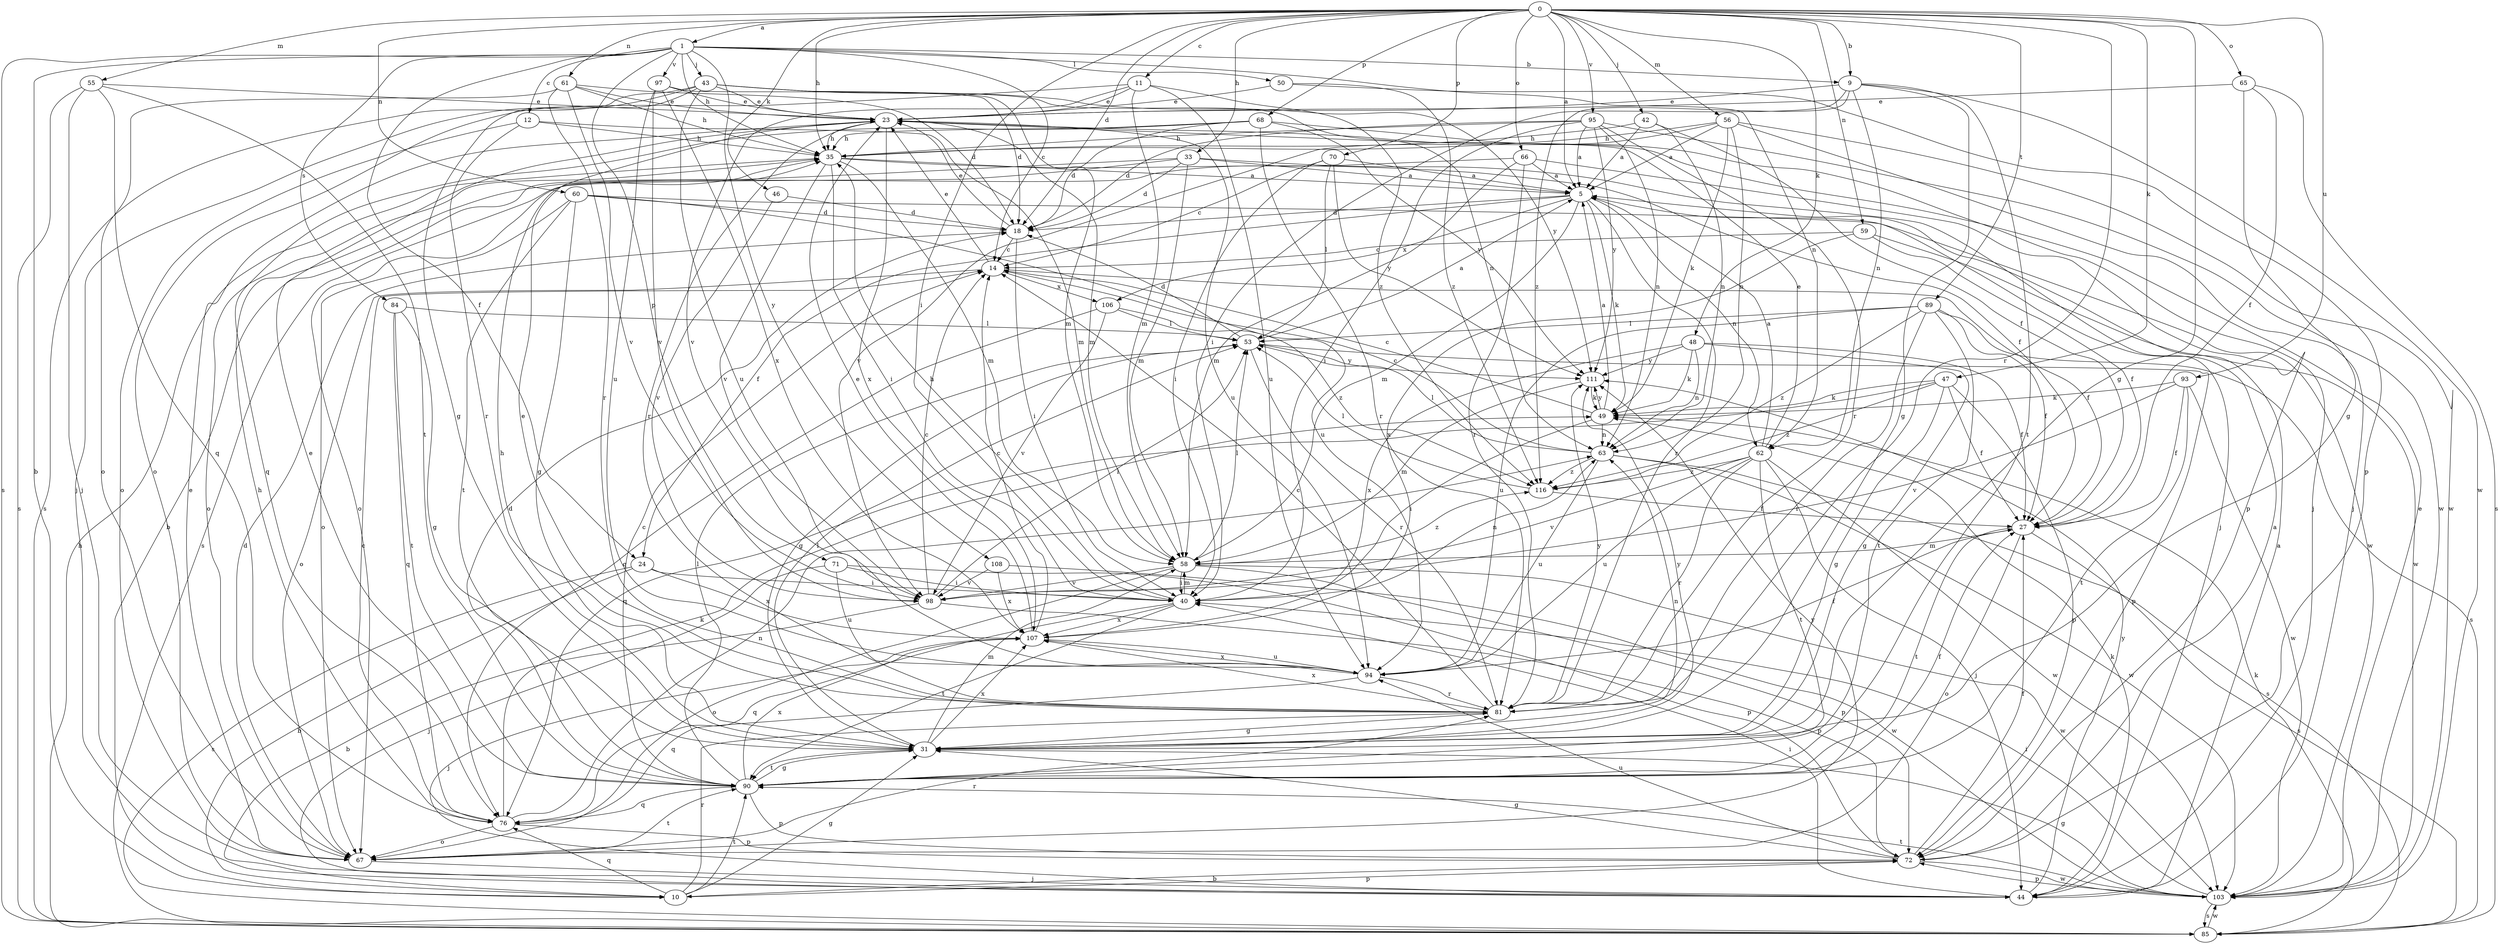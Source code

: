 strict digraph  {
0;
1;
5;
9;
10;
11;
12;
14;
18;
23;
24;
27;
31;
33;
35;
40;
42;
43;
44;
46;
47;
48;
49;
50;
53;
55;
56;
58;
59;
60;
61;
62;
63;
65;
66;
67;
68;
70;
71;
72;
76;
81;
84;
85;
89;
90;
93;
94;
95;
97;
98;
103;
106;
107;
108;
111;
116;
0 -> 1  [label=a];
0 -> 5  [label=a];
0 -> 9  [label=b];
0 -> 11  [label=c];
0 -> 18  [label=d];
0 -> 31  [label=g];
0 -> 33  [label=h];
0 -> 35  [label=h];
0 -> 40  [label=i];
0 -> 42  [label=j];
0 -> 46  [label=k];
0 -> 47  [label=k];
0 -> 48  [label=k];
0 -> 55  [label=m];
0 -> 56  [label=m];
0 -> 59  [label=n];
0 -> 60  [label=n];
0 -> 61  [label=n];
0 -> 65  [label=o];
0 -> 66  [label=o];
0 -> 68  [label=p];
0 -> 70  [label=p];
0 -> 81  [label=r];
0 -> 89  [label=t];
0 -> 93  [label=u];
0 -> 95  [label=v];
1 -> 9  [label=b];
1 -> 10  [label=b];
1 -> 12  [label=c];
1 -> 14  [label=c];
1 -> 24  [label=f];
1 -> 35  [label=h];
1 -> 43  [label=j];
1 -> 50  [label=l];
1 -> 62  [label=n];
1 -> 71  [label=p];
1 -> 84  [label=s];
1 -> 85  [label=s];
1 -> 97  [label=v];
1 -> 108  [label=y];
5 -> 18  [label=d];
5 -> 24  [label=f];
5 -> 49  [label=k];
5 -> 58  [label=m];
5 -> 62  [label=n];
5 -> 81  [label=r];
5 -> 106  [label=x];
9 -> 23  [label=e];
9 -> 31  [label=g];
9 -> 40  [label=i];
9 -> 62  [label=n];
9 -> 90  [label=t];
9 -> 103  [label=w];
9 -> 116  [label=z];
10 -> 31  [label=g];
10 -> 72  [label=p];
10 -> 76  [label=q];
10 -> 81  [label=r];
10 -> 90  [label=t];
11 -> 23  [label=e];
11 -> 58  [label=m];
11 -> 67  [label=o];
11 -> 94  [label=u];
11 -> 98  [label=v];
11 -> 116  [label=z];
12 -> 35  [label=h];
12 -> 58  [label=m];
12 -> 67  [label=o];
12 -> 81  [label=r];
14 -> 23  [label=e];
14 -> 27  [label=f];
14 -> 67  [label=o];
14 -> 106  [label=x];
18 -> 14  [label=c];
18 -> 23  [label=e];
18 -> 40  [label=i];
23 -> 35  [label=h];
23 -> 58  [label=m];
23 -> 81  [label=r];
23 -> 94  [label=u];
23 -> 107  [label=x];
24 -> 10  [label=b];
24 -> 40  [label=i];
24 -> 85  [label=s];
24 -> 107  [label=x];
27 -> 58  [label=m];
27 -> 67  [label=o];
27 -> 85  [label=s];
27 -> 90  [label=t];
31 -> 35  [label=h];
31 -> 53  [label=l];
31 -> 58  [label=m];
31 -> 63  [label=n];
31 -> 90  [label=t];
31 -> 107  [label=x];
31 -> 111  [label=y];
33 -> 5  [label=a];
33 -> 10  [label=b];
33 -> 18  [label=d];
33 -> 44  [label=j];
33 -> 58  [label=m];
33 -> 67  [label=o];
35 -> 5  [label=a];
35 -> 27  [label=f];
35 -> 40  [label=i];
35 -> 58  [label=m];
35 -> 67  [label=o];
35 -> 98  [label=v];
40 -> 35  [label=h];
40 -> 58  [label=m];
40 -> 63  [label=n];
40 -> 76  [label=q];
40 -> 90  [label=t];
40 -> 107  [label=x];
42 -> 5  [label=a];
42 -> 27  [label=f];
42 -> 35  [label=h];
42 -> 63  [label=n];
43 -> 23  [label=e];
43 -> 31  [label=g];
43 -> 44  [label=j];
43 -> 58  [label=m];
43 -> 63  [label=n];
43 -> 85  [label=s];
43 -> 94  [label=u];
43 -> 111  [label=y];
44 -> 5  [label=a];
44 -> 40  [label=i];
44 -> 49  [label=k];
44 -> 111  [label=y];
46 -> 18  [label=d];
46 -> 98  [label=v];
47 -> 27  [label=f];
47 -> 31  [label=g];
47 -> 49  [label=k];
47 -> 72  [label=p];
47 -> 76  [label=q];
47 -> 116  [label=z];
48 -> 27  [label=f];
48 -> 31  [label=g];
48 -> 49  [label=k];
48 -> 63  [label=n];
48 -> 107  [label=x];
48 -> 111  [label=y];
49 -> 5  [label=a];
49 -> 14  [label=c];
49 -> 40  [label=i];
49 -> 63  [label=n];
49 -> 111  [label=y];
50 -> 23  [label=e];
50 -> 72  [label=p];
50 -> 116  [label=z];
53 -> 5  [label=a];
53 -> 18  [label=d];
53 -> 31  [label=g];
53 -> 72  [label=p];
53 -> 81  [label=r];
53 -> 111  [label=y];
55 -> 23  [label=e];
55 -> 44  [label=j];
55 -> 76  [label=q];
55 -> 85  [label=s];
55 -> 90  [label=t];
56 -> 5  [label=a];
56 -> 35  [label=h];
56 -> 44  [label=j];
56 -> 49  [label=k];
56 -> 63  [label=n];
56 -> 98  [label=v];
56 -> 103  [label=w];
58 -> 40  [label=i];
58 -> 53  [label=l];
58 -> 67  [label=o];
58 -> 72  [label=p];
58 -> 98  [label=v];
58 -> 103  [label=w];
58 -> 116  [label=z];
59 -> 14  [label=c];
59 -> 27  [label=f];
59 -> 103  [label=w];
59 -> 107  [label=x];
60 -> 18  [label=d];
60 -> 31  [label=g];
60 -> 67  [label=o];
60 -> 90  [label=t];
60 -> 94  [label=u];
60 -> 103  [label=w];
61 -> 18  [label=d];
61 -> 23  [label=e];
61 -> 35  [label=h];
61 -> 67  [label=o];
61 -> 81  [label=r];
61 -> 98  [label=v];
62 -> 5  [label=a];
62 -> 23  [label=e];
62 -> 44  [label=j];
62 -> 81  [label=r];
62 -> 90  [label=t];
62 -> 94  [label=u];
62 -> 98  [label=v];
62 -> 103  [label=w];
62 -> 116  [label=z];
63 -> 14  [label=c];
63 -> 53  [label=l];
63 -> 85  [label=s];
63 -> 94  [label=u];
63 -> 103  [label=w];
63 -> 116  [label=z];
65 -> 23  [label=e];
65 -> 27  [label=f];
65 -> 31  [label=g];
65 -> 85  [label=s];
66 -> 5  [label=a];
66 -> 58  [label=m];
66 -> 72  [label=p];
66 -> 81  [label=r];
66 -> 85  [label=s];
67 -> 18  [label=d];
67 -> 23  [label=e];
67 -> 44  [label=j];
67 -> 81  [label=r];
67 -> 90  [label=t];
67 -> 111  [label=y];
68 -> 18  [label=d];
68 -> 35  [label=h];
68 -> 44  [label=j];
68 -> 76  [label=q];
68 -> 81  [label=r];
68 -> 111  [label=y];
70 -> 5  [label=a];
70 -> 14  [label=c];
70 -> 40  [label=i];
70 -> 53  [label=l];
70 -> 111  [label=y];
71 -> 40  [label=i];
71 -> 44  [label=j];
71 -> 72  [label=p];
71 -> 94  [label=u];
72 -> 5  [label=a];
72 -> 10  [label=b];
72 -> 27  [label=f];
72 -> 31  [label=g];
72 -> 94  [label=u];
72 -> 103  [label=w];
76 -> 14  [label=c];
76 -> 35  [label=h];
76 -> 49  [label=k];
76 -> 63  [label=n];
76 -> 67  [label=o];
76 -> 72  [label=p];
81 -> 14  [label=c];
81 -> 23  [label=e];
81 -> 31  [label=g];
81 -> 107  [label=x];
81 -> 111  [label=y];
84 -> 31  [label=g];
84 -> 53  [label=l];
84 -> 76  [label=q];
84 -> 90  [label=t];
85 -> 35  [label=h];
85 -> 49  [label=k];
85 -> 103  [label=w];
89 -> 27  [label=f];
89 -> 53  [label=l];
89 -> 81  [label=r];
89 -> 85  [label=s];
89 -> 90  [label=t];
89 -> 94  [label=u];
89 -> 116  [label=z];
90 -> 14  [label=c];
90 -> 18  [label=d];
90 -> 23  [label=e];
90 -> 27  [label=f];
90 -> 31  [label=g];
90 -> 53  [label=l];
90 -> 72  [label=p];
90 -> 76  [label=q];
90 -> 107  [label=x];
93 -> 27  [label=f];
93 -> 49  [label=k];
93 -> 90  [label=t];
93 -> 98  [label=v];
93 -> 103  [label=w];
94 -> 27  [label=f];
94 -> 76  [label=q];
94 -> 81  [label=r];
94 -> 107  [label=x];
95 -> 5  [label=a];
95 -> 18  [label=d];
95 -> 35  [label=h];
95 -> 40  [label=i];
95 -> 63  [label=n];
95 -> 81  [label=r];
95 -> 103  [label=w];
95 -> 111  [label=y];
97 -> 18  [label=d];
97 -> 23  [label=e];
97 -> 94  [label=u];
97 -> 98  [label=v];
97 -> 107  [label=x];
98 -> 10  [label=b];
98 -> 14  [label=c];
98 -> 53  [label=l];
98 -> 72  [label=p];
103 -> 23  [label=e];
103 -> 31  [label=g];
103 -> 40  [label=i];
103 -> 72  [label=p];
103 -> 85  [label=s];
103 -> 90  [label=t];
106 -> 53  [label=l];
106 -> 76  [label=q];
106 -> 98  [label=v];
106 -> 116  [label=z];
107 -> 14  [label=c];
107 -> 23  [label=e];
107 -> 44  [label=j];
107 -> 94  [label=u];
108 -> 98  [label=v];
108 -> 103  [label=w];
108 -> 107  [label=x];
111 -> 49  [label=k];
111 -> 58  [label=m];
116 -> 27  [label=f];
116 -> 53  [label=l];
}

